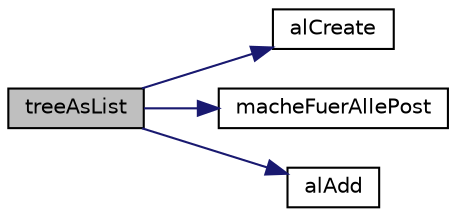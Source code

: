 digraph "treeAsList"
{
  edge [fontname="Helvetica",fontsize="10",labelfontname="Helvetica",labelfontsize="10"];
  node [fontname="Helvetica",fontsize="10",shape=record];
  rankdir="LR";
  Node1 [label="treeAsList",height=0.2,width=0.4,color="black", fillcolor="grey75", style="filled" fontcolor="black"];
  Node1 -> Node2 [color="midnightblue",fontsize="10",style="solid"];
  Node2 [label="alCreate",height=0.2,width=0.4,color="black", fillcolor="white", style="filled",URL="$ArrayList_8c.html#a917645b32d1c6b18e2509efa98325e20"];
  Node1 -> Node3 [color="midnightblue",fontsize="10",style="solid"];
  Node3 [label="macheFuerAllePost",height=0.2,width=0.4,color="black", fillcolor="white", style="filled",URL="$mainBinTree_8c.html#ab349812bee8290caab67f8d7a61eee92"];
  Node1 -> Node4 [color="midnightblue",fontsize="10",style="solid"];
  Node4 [label="alAdd",height=0.2,width=0.4,color="black", fillcolor="white", style="filled",URL="$ArrayList_8c.html#a4f230a77fd84672fdbc9bc883397c0cd"];
}
